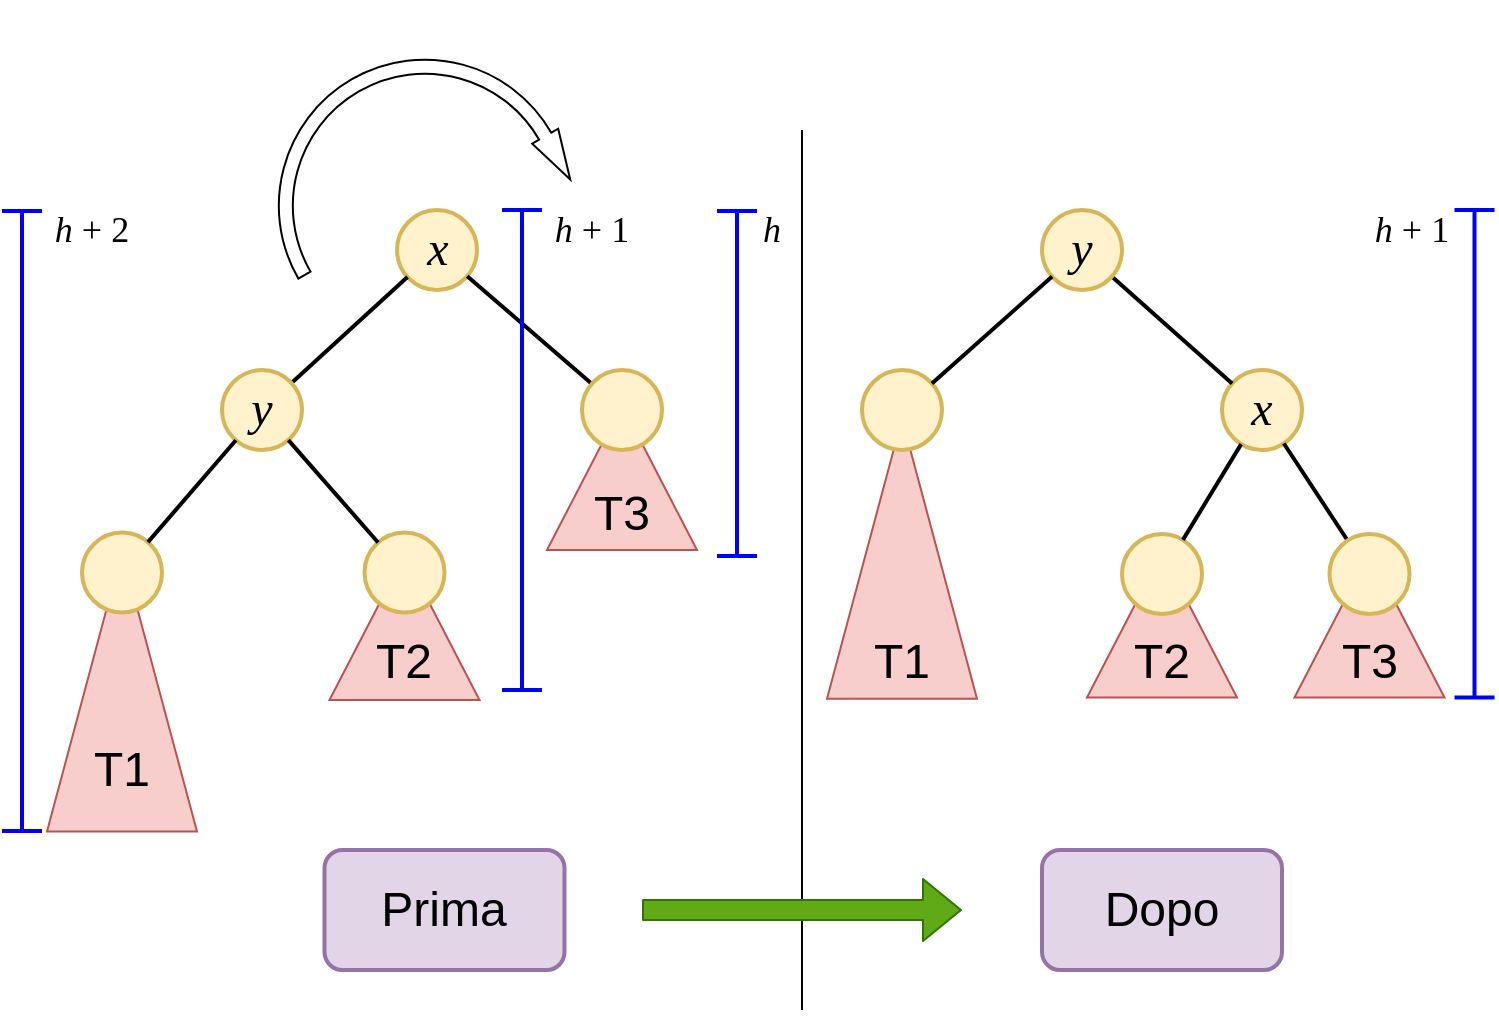 <mxfile version="14.5.1" type="device"><diagram id="mMUKqnx_62xEcs5P0BY1" name="Page-1"><mxGraphModel dx="1933" dy="860" grid="1" gridSize="10" guides="1" tooltips="1" connect="1" arrows="1" fold="1" page="1" pageScale="1" pageWidth="827" pageHeight="1169" math="0" shadow="0"><root><mxCell id="0"/><mxCell id="1" parent="0"/><mxCell id="HEzniUu73Jad-3U6QWat-20" value="" style="triangle;whiteSpace=wrap;html=1;rotation=-90;fillColor=#f8cecc;strokeColor=#b85450;" parent="1" vertex="1"><mxGeometry x="447.5" y="290" width="72.5" height="75" as="geometry"/></mxCell><mxCell id="HEzniUu73Jad-3U6QWat-1" value="" style="triangle;whiteSpace=wrap;html=1;rotation=-90;fillColor=#f8cecc;strokeColor=#b85450;" parent="1" vertex="1"><mxGeometry x="180" y="256.88" width="140" height="75" as="geometry"/></mxCell><mxCell id="HEzniUu73Jad-3U6QWat-2" value="" style="ellipse;whiteSpace=wrap;html=1;aspect=fixed;fillColor=#fff2cc;strokeColor=#d6b656;strokeWidth=2;" parent="1" vertex="1"><mxGeometry x="230" y="200" width="40" height="40" as="geometry"/></mxCell><mxCell id="HEzniUu73Jad-3U6QWat-3" value="&lt;font style=&quot;font-size: 24px&quot;&gt;T1&lt;/font&gt;" style="text;html=1;strokeColor=none;fillColor=none;align=center;verticalAlign=middle;whiteSpace=wrap;rounded=0;" parent="1" vertex="1"><mxGeometry x="230" y="336.25" width="40" height="20" as="geometry"/></mxCell><mxCell id="HEzniUu73Jad-3U6QWat-6" value="" style="triangle;whiteSpace=wrap;html=1;rotation=-90;fillColor=#f8cecc;strokeColor=#b85450;" parent="1" vertex="1"><mxGeometry x="343.75" y="290" width="72.5" height="75" as="geometry"/></mxCell><mxCell id="HEzniUu73Jad-3U6QWat-8" value="" style="ellipse;whiteSpace=wrap;html=1;aspect=fixed;fillColor=#fff2cc;strokeColor=#d6b656;strokeWidth=2;" parent="1" vertex="1"><mxGeometry x="360" y="282" width="40" height="40" as="geometry"/></mxCell><mxCell id="HEzniUu73Jad-3U6QWat-12" value="&lt;i style=&quot;font-family: &amp;#34;times new roman&amp;#34; ; font-size: x-small&quot;&gt;&lt;sup style=&quot;font-size: 24px&quot;&gt;x&lt;/sup&gt;&lt;/i&gt;" style="ellipse;whiteSpace=wrap;html=1;aspect=fixed;fillColor=#fff2cc;strokeColor=#d6b656;strokeWidth=2;" parent="1" vertex="1"><mxGeometry x="410" y="200" width="40" height="40" as="geometry"/></mxCell><mxCell id="HEzniUu73Jad-3U6QWat-14" value="" style="endArrow=none;html=1;exitX=0.5;exitY=0.5;exitDx=0;exitDy=0;exitPerimeter=0;strokeWidth=2;" parent="1" source="HEzniUu73Jad-3U6QWat-10" target="HEzniUu73Jad-3U6QWat-12" edge="1"><mxGeometry width="50" height="50" relative="1" as="geometry"><mxPoint x="350" y="440" as="sourcePoint"/><mxPoint x="400" y="390" as="targetPoint"/></mxGeometry></mxCell><mxCell id="HEzniUu73Jad-3U6QWat-10" value="&lt;i style=&quot;font-family: &amp;#34;times new roman&amp;#34; ; font-size: x-small&quot;&gt;&lt;sup style=&quot;font-size: 24px&quot;&gt;y&lt;/sup&gt;&lt;/i&gt;" style="ellipse;whiteSpace=wrap;html=1;aspect=fixed;fillColor=#fff2cc;strokeColor=#d6b656;strokeWidth=2;" parent="1" vertex="1"><mxGeometry x="320" y="120" width="40" height="40" as="geometry"/></mxCell><mxCell id="HEzniUu73Jad-3U6QWat-15" value="" style="endArrow=none;html=1;strokeWidth=2;" parent="1" source="HEzniUu73Jad-3U6QWat-11" target="HEzniUu73Jad-3U6QWat-12" edge="1"><mxGeometry width="50" height="50" relative="1" as="geometry"><mxPoint x="210" y="230" as="sourcePoint"/><mxPoint x="313.359" y="161.094" as="targetPoint"/></mxGeometry></mxCell><mxCell id="HEzniUu73Jad-3U6QWat-16" value="" style="endArrow=none;html=1;strokeWidth=2;" parent="1" source="HEzniUu73Jad-3U6QWat-2" target="HEzniUu73Jad-3U6QWat-10" edge="1"><mxGeometry width="50" height="50" relative="1" as="geometry"><mxPoint x="350" y="440" as="sourcePoint"/><mxPoint x="400" y="390" as="targetPoint"/></mxGeometry></mxCell><mxCell id="HEzniUu73Jad-3U6QWat-17" value="" style="endArrow=none;html=1;strokeWidth=2;" parent="1" source="HEzniUu73Jad-3U6QWat-8" target="HEzniUu73Jad-3U6QWat-12" edge="1"><mxGeometry width="50" height="50" relative="1" as="geometry"><mxPoint x="161.881" y="295.911" as="sourcePoint"/><mxPoint x="198.19" y="246.141" as="targetPoint"/></mxGeometry></mxCell><mxCell id="HEzniUu73Jad-3U6QWat-18" value="&lt;font style=&quot;font-size: 24px&quot;&gt;T2&lt;/font&gt;" style="text;html=1;strokeColor=none;fillColor=none;align=center;verticalAlign=middle;whiteSpace=wrap;rounded=0;" parent="1" vertex="1"><mxGeometry x="360" y="336.25" width="40" height="20" as="geometry"/></mxCell><mxCell id="HEzniUu73Jad-3U6QWat-11" value="" style="ellipse;whiteSpace=wrap;html=1;aspect=fixed;fillColor=#fff2cc;strokeColor=#d6b656;strokeWidth=2;" parent="1" vertex="1"><mxGeometry x="463.75" y="282" width="40" height="40" as="geometry"/></mxCell><mxCell id="HEzniUu73Jad-3U6QWat-26" value="&lt;font style=&quot;font-size: 18px&quot; face=&quot;Times New Roman&quot;&gt;&lt;i&gt;h&amp;nbsp;&lt;/i&gt;+ 1&lt;/font&gt;" style="text;html=1;strokeColor=none;fillColor=none;align=center;verticalAlign=middle;whiteSpace=wrap;rounded=0;" parent="1" vertex="1"><mxGeometry x="480" y="120" width="50" height="20" as="geometry"/></mxCell><mxCell id="HEzniUu73Jad-3U6QWat-32" value="&lt;font style=&quot;font-size: 24px&quot;&gt;T3&lt;/font&gt;" style="text;html=1;strokeColor=none;fillColor=none;align=center;verticalAlign=middle;whiteSpace=wrap;rounded=0;" parent="1" vertex="1"><mxGeometry x="463.75" y="336.25" width="40" height="20" as="geometry"/></mxCell><mxCell id="FffDgyGbrnvHzB-FB0u9-1" value="" style="triangle;whiteSpace=wrap;html=1;rotation=-90;fillColor=#f8cecc;strokeColor=#b85450;" parent="1" vertex="1"><mxGeometry x="73.75" y="216.25" width="72.5" height="75" as="geometry"/></mxCell><mxCell id="FffDgyGbrnvHzB-FB0u9-2" value="" style="triangle;whiteSpace=wrap;html=1;rotation=-90;fillColor=#f8cecc;strokeColor=#b85450;" parent="1" vertex="1"><mxGeometry x="-210" y="323.25" width="140" height="75" as="geometry"/></mxCell><mxCell id="FffDgyGbrnvHzB-FB0u9-3" value="" style="ellipse;whiteSpace=wrap;html=1;aspect=fixed;fillColor=#fff2cc;strokeColor=#d6b656;strokeWidth=2;" parent="1" vertex="1"><mxGeometry x="-160" y="281.25" width="40" height="40" as="geometry"/></mxCell><mxCell id="FffDgyGbrnvHzB-FB0u9-4" value="&lt;font style=&quot;font-size: 24px&quot;&gt;T1&lt;/font&gt;" style="text;html=1;strokeColor=none;fillColor=none;align=center;verticalAlign=middle;whiteSpace=wrap;rounded=0;" parent="1" vertex="1"><mxGeometry x="-160" y="390" width="40" height="20" as="geometry"/></mxCell><mxCell id="FffDgyGbrnvHzB-FB0u9-5" value="" style="triangle;whiteSpace=wrap;html=1;rotation=-90;fillColor=#f8cecc;strokeColor=#b85450;" parent="1" vertex="1"><mxGeometry x="-35" y="291.25" width="72.5" height="75" as="geometry"/></mxCell><mxCell id="FffDgyGbrnvHzB-FB0u9-6" value="" style="ellipse;whiteSpace=wrap;html=1;aspect=fixed;fillColor=#fff2cc;strokeColor=#d6b656;strokeWidth=2;" parent="1" vertex="1"><mxGeometry x="-18.75" y="281.25" width="40" height="40" as="geometry"/></mxCell><mxCell id="FffDgyGbrnvHzB-FB0u9-7" value="&lt;font face=&quot;Times New Roman&quot; size=&quot;1&quot;&gt;&lt;i&gt;&lt;sup style=&quot;font-size: 24px&quot;&gt;x&lt;/sup&gt;&lt;/i&gt;&lt;/font&gt;" style="ellipse;whiteSpace=wrap;html=1;aspect=fixed;fillColor=#fff2cc;strokeColor=#d6b656;strokeWidth=2;" parent="1" vertex="1"><mxGeometry x="-2.5" y="120" width="40" height="40" as="geometry"/></mxCell><mxCell id="FffDgyGbrnvHzB-FB0u9-8" value="" style="endArrow=none;html=1;exitX=0.5;exitY=0.5;exitDx=0;exitDy=0;exitPerimeter=0;strokeWidth=2;" parent="1" source="FffDgyGbrnvHzB-FB0u9-9" target="FffDgyGbrnvHzB-FB0u9-7" edge="1"><mxGeometry x="-120" y="120" width="50" height="50" as="geometry"><mxPoint x="27.5" y="441.25" as="sourcePoint"/><mxPoint x="77.5" y="391.25" as="targetPoint"/></mxGeometry></mxCell><mxCell id="FffDgyGbrnvHzB-FB0u9-9" value="&lt;font face=&quot;Times New Roman&quot; size=&quot;1&quot;&gt;&lt;i&gt;&lt;sup style=&quot;font-size: 24px&quot;&gt;y&lt;/sup&gt;&lt;/i&gt;&lt;/font&gt;" style="ellipse;whiteSpace=wrap;html=1;aspect=fixed;fillColor=#fff2cc;strokeColor=#d6b656;strokeWidth=2;" parent="1" vertex="1"><mxGeometry x="-90" y="200" width="40" height="40" as="geometry"/></mxCell><mxCell id="FffDgyGbrnvHzB-FB0u9-10" value="" style="endArrow=none;html=1;strokeWidth=2;" parent="1" source="FffDgyGbrnvHzB-FB0u9-14" target="FffDgyGbrnvHzB-FB0u9-7" edge="1"><mxGeometry x="-120" y="120" width="50" height="50" as="geometry"><mxPoint x="-112.5" y="231.25" as="sourcePoint"/><mxPoint x="-9.141" y="162.344" as="targetPoint"/></mxGeometry></mxCell><mxCell id="FffDgyGbrnvHzB-FB0u9-11" value="" style="endArrow=none;html=1;strokeWidth=2;" parent="1" source="FffDgyGbrnvHzB-FB0u9-3" target="FffDgyGbrnvHzB-FB0u9-9" edge="1"><mxGeometry x="-120" y="120" width="50" height="50" as="geometry"><mxPoint x="27.5" y="441.25" as="sourcePoint"/><mxPoint x="77.5" y="391.25" as="targetPoint"/></mxGeometry></mxCell><mxCell id="FffDgyGbrnvHzB-FB0u9-12" value="" style="endArrow=none;html=1;strokeWidth=2;" parent="1" source="FffDgyGbrnvHzB-FB0u9-6" target="FffDgyGbrnvHzB-FB0u9-9" edge="1"><mxGeometry x="-120" y="120" width="50" height="50" as="geometry"><mxPoint x="-160.619" y="297.161" as="sourcePoint"/><mxPoint x="-124.31" y="247.391" as="targetPoint"/></mxGeometry></mxCell><mxCell id="FffDgyGbrnvHzB-FB0u9-13" value="&lt;font style=&quot;font-size: 24px&quot;&gt;T2&lt;/font&gt;" style="text;html=1;strokeColor=none;fillColor=none;align=center;verticalAlign=middle;whiteSpace=wrap;rounded=0;" parent="1" vertex="1"><mxGeometry x="-18.75" y="336.25" width="40" height="20" as="geometry"/></mxCell><mxCell id="FffDgyGbrnvHzB-FB0u9-14" value="" style="ellipse;whiteSpace=wrap;html=1;aspect=fixed;fillColor=#fff2cc;strokeColor=#d6b656;strokeWidth=2;" parent="1" vertex="1"><mxGeometry x="90" y="200" width="40" height="40" as="geometry"/></mxCell><mxCell id="FffDgyGbrnvHzB-FB0u9-15" value="&lt;font style=&quot;font-size: 18px&quot; face=&quot;Times New Roman&quot;&gt;&lt;i&gt;h&lt;/i&gt;&lt;/font&gt;" style="text;html=1;strokeColor=none;fillColor=none;align=center;verticalAlign=middle;whiteSpace=wrap;rounded=0;" parent="1" vertex="1"><mxGeometry x="160" y="120" width="50" height="20" as="geometry"/></mxCell><mxCell id="FffDgyGbrnvHzB-FB0u9-17" value="&lt;font style=&quot;font-size: 24px&quot;&gt;T3&lt;/font&gt;" style="text;html=1;strokeColor=none;fillColor=none;align=center;verticalAlign=middle;whiteSpace=wrap;rounded=0;" parent="1" vertex="1"><mxGeometry x="90" y="262" width="40" height="20" as="geometry"/></mxCell><mxCell id="FffDgyGbrnvHzB-FB0u9-28" value="&lt;font style=&quot;font-size: 18px&quot; face=&quot;Times New Roman&quot;&gt;&lt;i&gt;h&amp;nbsp;&lt;/i&gt;+ 1&lt;/font&gt;" style="text;html=1;strokeColor=none;fillColor=none;align=center;verticalAlign=middle;whiteSpace=wrap;rounded=0;" parent="1" vertex="1"><mxGeometry x="70" y="120" width="50" height="20" as="geometry"/></mxCell><mxCell id="FffDgyGbrnvHzB-FB0u9-31" value="&lt;font style=&quot;font-size: 18px&quot; face=&quot;Times New Roman&quot;&gt;&lt;i&gt;h&amp;nbsp;&lt;/i&gt;+ 2&lt;/font&gt;" style="text;html=1;strokeColor=none;fillColor=none;align=center;verticalAlign=middle;whiteSpace=wrap;rounded=0;" parent="1" vertex="1"><mxGeometry x="-180" y="120" width="50" height="20" as="geometry"/></mxCell><mxCell id="FffDgyGbrnvHzB-FB0u9-32" value="" style="shape=crossbar;whiteSpace=wrap;html=1;rounded=1;rotation=90;strokeWidth=2;strokeColor=#0000FF;" parent="1" vertex="1"><mxGeometry x="-60" y="230" width="240" height="20" as="geometry"/></mxCell><mxCell id="FffDgyGbrnvHzB-FB0u9-34" value="" style="shape=crossbar;whiteSpace=wrap;html=1;rounded=1;rotation=90;strokeWidth=2;strokeColor=#0000FF;" parent="1" vertex="1"><mxGeometry x="81.25" y="196.75" width="172.5" height="20" as="geometry"/></mxCell><mxCell id="FffDgyGbrnvHzB-FB0u9-35" value="" style="shape=crossbar;whiteSpace=wrap;html=1;rounded=1;rotation=90;strokeWidth=2;strokeColor=#0000FF;" parent="1" vertex="1"><mxGeometry x="-345" y="265.5" width="310" height="20" as="geometry"/></mxCell><mxCell id="FffDgyGbrnvHzB-FB0u9-41" value="" style="shape=crossbar;whiteSpace=wrap;html=1;rounded=1;rotation=90;strokeWidth=2;strokeColor=#0000FF;" parent="1" vertex="1"><mxGeometry x="414.38" y="231.88" width="243.75" height="20" as="geometry"/></mxCell><mxCell id="yPVfKlFKWLH6-Pi5ckE0-1" value="Prima&lt;br style=&quot;font-size: 24px;&quot;&gt;" style="rounded=1;whiteSpace=wrap;html=1;strokeWidth=2;fillColor=#e1d5e7;strokeColor=#9673a6;fontSize=24;" parent="1" vertex="1"><mxGeometry x="-38.75" y="440" width="120" height="60" as="geometry"/></mxCell><mxCell id="yPVfKlFKWLH6-Pi5ckE0-2" value="Dopo" style="rounded=1;whiteSpace=wrap;html=1;strokeWidth=2;fillColor=#e1d5e7;strokeColor=#9673a6;fontSize=24;" parent="1" vertex="1"><mxGeometry x="320" y="440" width="120" height="60" as="geometry"/></mxCell><mxCell id="yPVfKlFKWLH6-Pi5ckE0-3" value="" style="endArrow=none;html=1;fontSize=24;" parent="1" edge="1"><mxGeometry width="50" height="50" relative="1" as="geometry"><mxPoint x="200" y="520" as="sourcePoint"/><mxPoint x="200" y="80" as="targetPoint"/></mxGeometry></mxCell><mxCell id="yPVfKlFKWLH6-Pi5ckE0-4" value="" style="shape=flexArrow;endArrow=classic;html=1;fontSize=24;labelBackgroundColor=#666600;fillColor=#60a917;strokeColor=#2D7600;" parent="1" edge="1"><mxGeometry width="50" height="50" relative="1" as="geometry"><mxPoint x="120" y="470" as="sourcePoint"/><mxPoint x="280" y="470" as="targetPoint"/></mxGeometry></mxCell><mxCell id="-attIpKv6vK1kQyD7zJU-3" value="" style="html=1;shadow=0;dashed=0;align=center;verticalAlign=middle;shape=mxgraph.arrows2.uTurnArrow;dy=3.5;arrowHead=15;dx2=25;rotation=60;" vertex="1" parent="1"><mxGeometry x="-40.85" y="8.93" width="70" height="150" as="geometry"/></mxCell></root></mxGraphModel></diagram></mxfile>